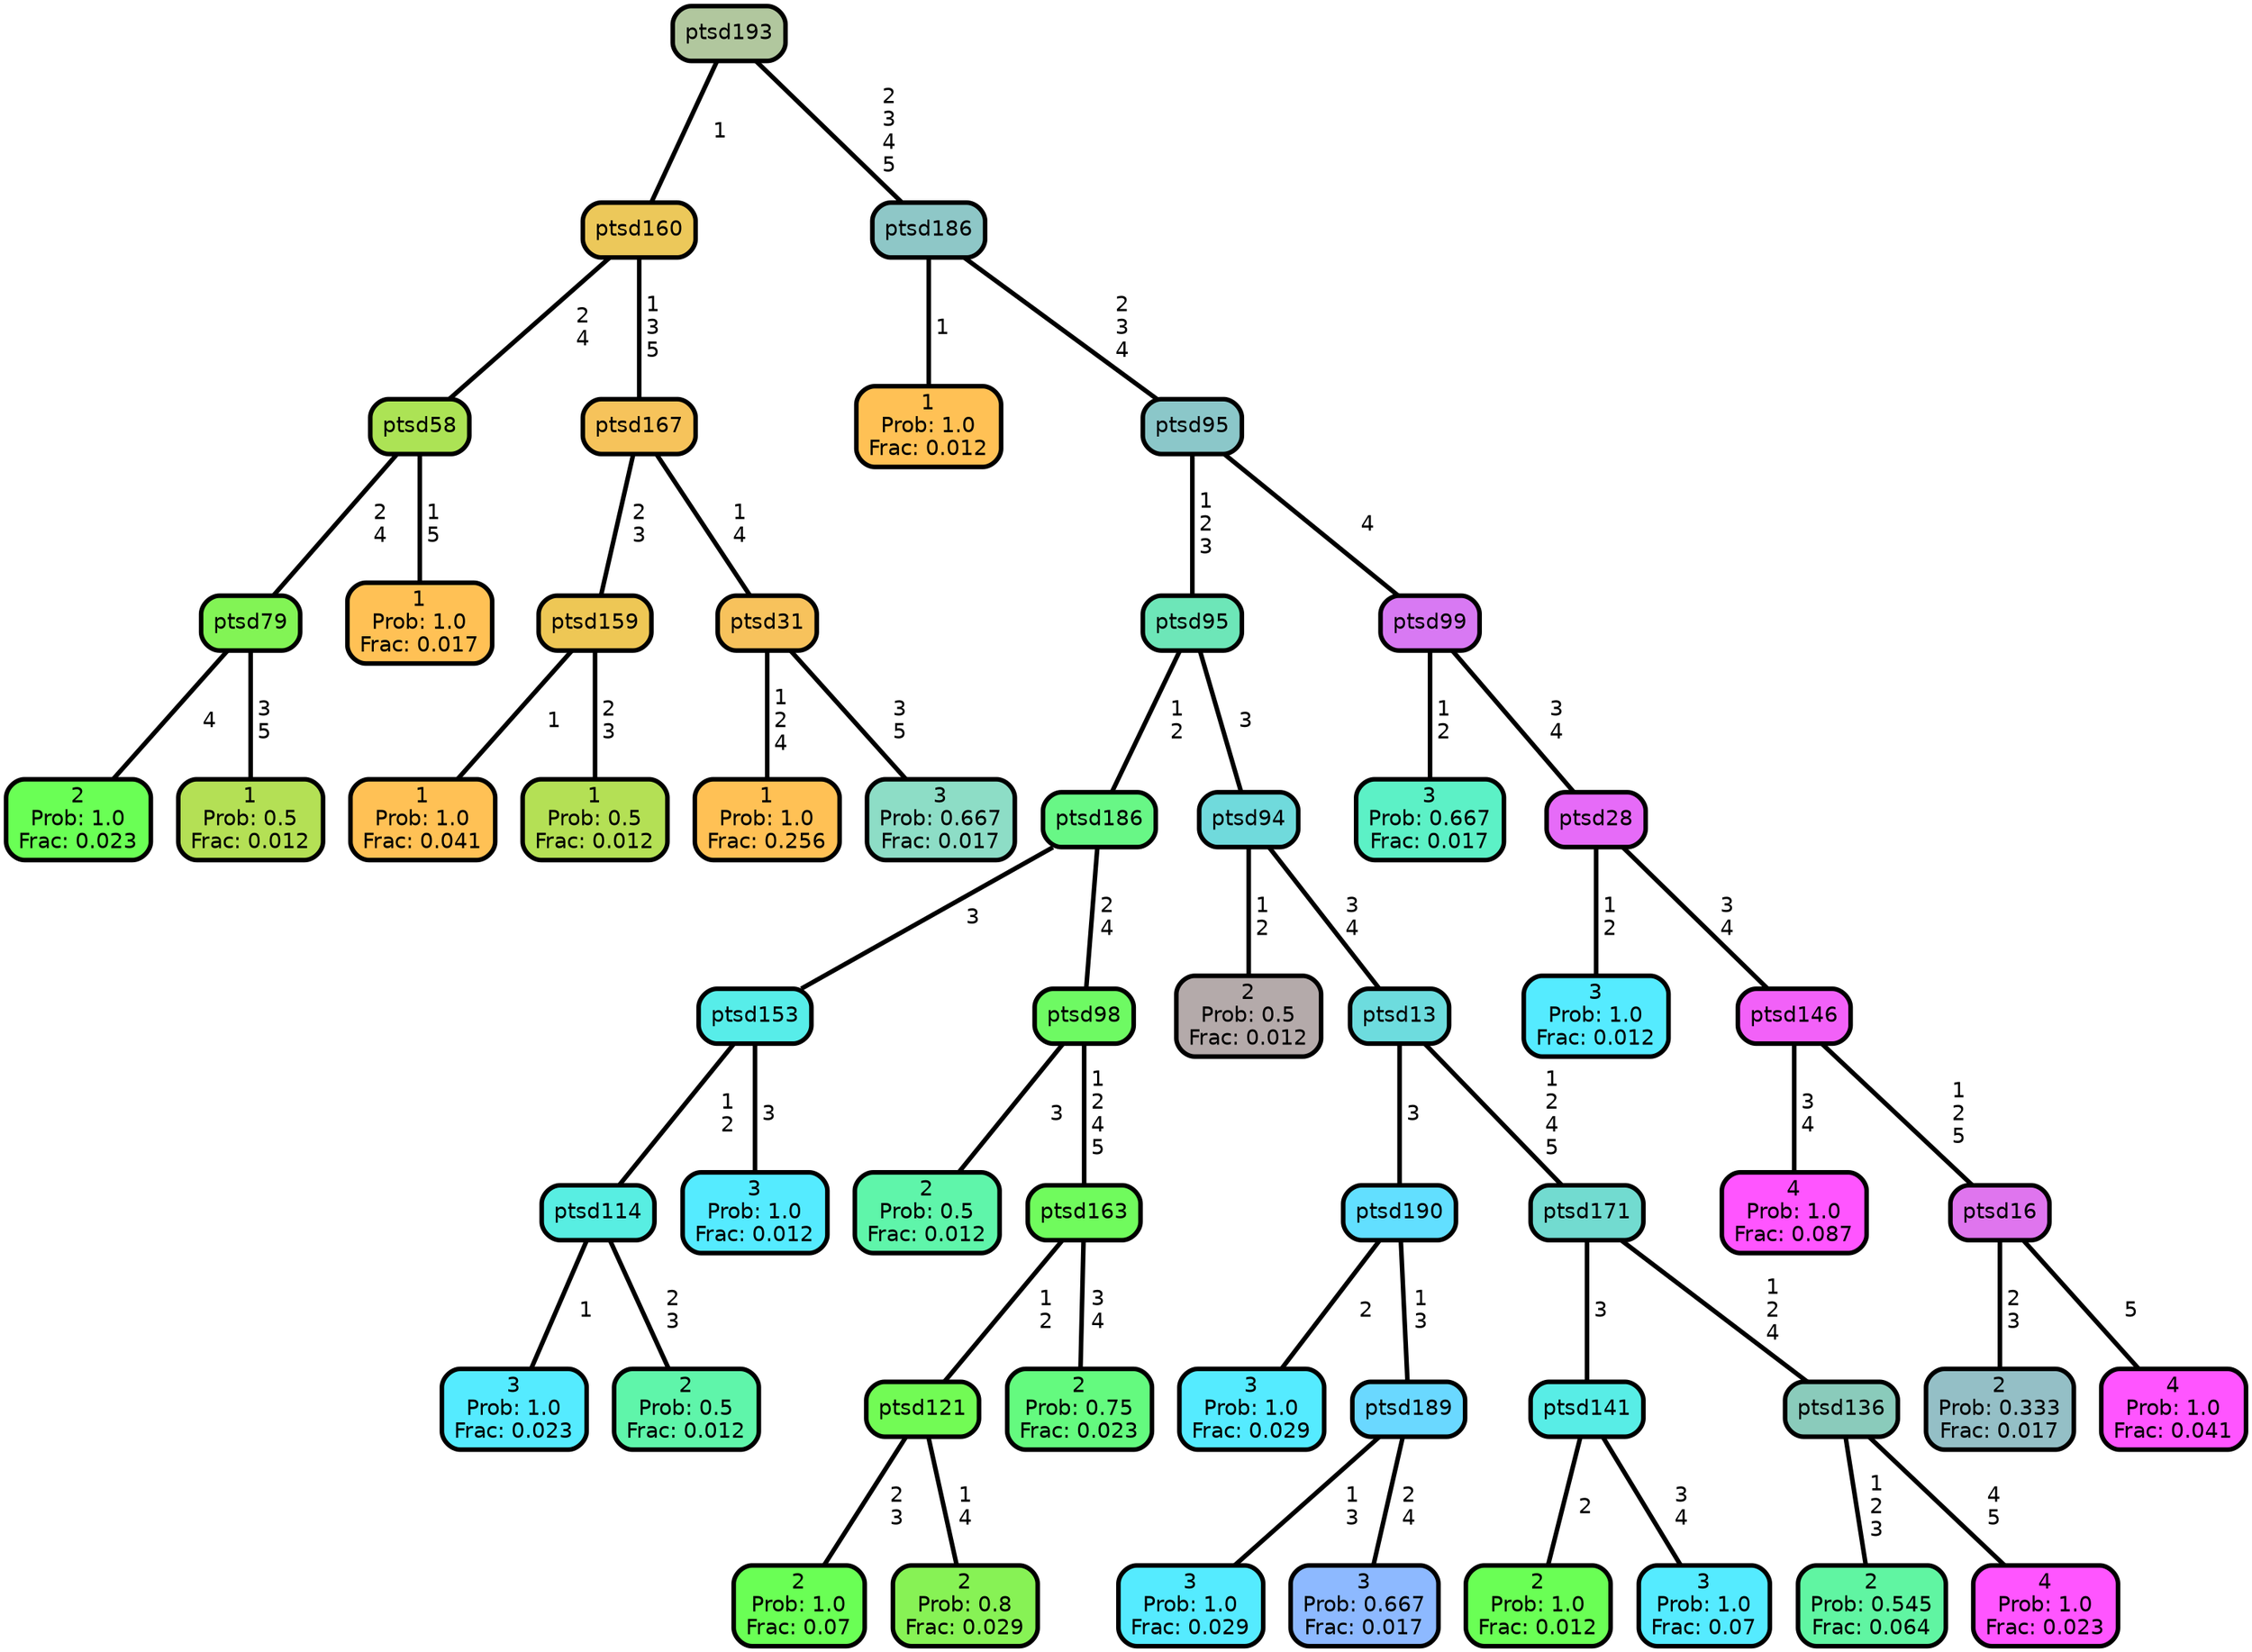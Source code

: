 graph Tree {
node [shape=box, style="filled, rounded",color="black",penwidth="3",fontcolor="black",                 fontname=helvetica] ;
graph [ranksep="0 equally", splines=straight,                 bgcolor=transparent, dpi=200] ;
edge [fontname=helvetica, color=black] ;
0 [label="2
Prob: 1.0
Frac: 0.023", fillcolor="#6aff55"] ;
1 [label="ptsd79", fillcolor="#82f455"] ;
2 [label="1
Prob: 0.5
Frac: 0.012", fillcolor="#b4e055"] ;
3 [label="ptsd58", fillcolor="#ace355"] ;
4 [label="1
Prob: 1.0
Frac: 0.017", fillcolor="#ffc155"] ;
5 [label="ptsd160", fillcolor="#ecc85a"] ;
6 [label="1
Prob: 1.0
Frac: 0.041", fillcolor="#ffc155"] ;
7 [label="ptsd159", fillcolor="#eec755"] ;
8 [label="1
Prob: 0.5
Frac: 0.012", fillcolor="#b4e055"] ;
9 [label="ptsd167", fillcolor="#f6c35b"] ;
10 [label="1
Prob: 1.0
Frac: 0.256", fillcolor="#ffc155"] ;
11 [label="ptsd31", fillcolor="#f7c25c"] ;
12 [label="3
Prob: 0.667
Frac: 0.017", fillcolor="#8dddc6"] ;
13 [label="ptsd193", fillcolor="#b1c79e"] ;
14 [label="1
Prob: 1.0
Frac: 0.012", fillcolor="#ffc155"] ;
15 [label="ptsd186", fillcolor="#8ec7c7"] ;
16 [label="3
Prob: 1.0
Frac: 0.023", fillcolor="#55ebff"] ;
17 [label="ptsd114", fillcolor="#58eee2"] ;
18 [label="2
Prob: 0.5
Frac: 0.012", fillcolor="#5ff5aa"] ;
19 [label="ptsd153", fillcolor="#57ede9"] ;
20 [label="3
Prob: 1.0
Frac: 0.012", fillcolor="#55ebff"] ;
21 [label="ptsd186", fillcolor="#68f786"] ;
22 [label="2
Prob: 0.5
Frac: 0.012", fillcolor="#5ff5aa"] ;
23 [label="ptsd98", fillcolor="#6efa63"] ;
24 [label="2
Prob: 1.0
Frac: 0.07", fillcolor="#6aff55"] ;
25 [label="ptsd121", fillcolor="#72fb55"] ;
26 [label="2
Prob: 0.8
Frac: 0.029", fillcolor="#87f255"] ;
27 [label="ptsd163", fillcolor="#70fb5d"] ;
28 [label="2
Prob: 0.75
Frac: 0.023", fillcolor="#64fa7f"] ;
29 [label="ptsd95", fillcolor="#6de6b8"] ;
30 [label="2
Prob: 0.5
Frac: 0.012", fillcolor="#b4aaaa"] ;
31 [label="ptsd94", fillcolor="#70dadc"] ;
32 [label="3
Prob: 1.0
Frac: 0.029", fillcolor="#55ebff"] ;
33 [label="ptsd190", fillcolor="#62dfff"] ;
34 [label="3
Prob: 1.0
Frac: 0.029", fillcolor="#55ebff"] ;
35 [label="ptsd189", fillcolor="#6ad8ff"] ;
36 [label="3
Prob: 0.667
Frac: 0.017", fillcolor="#8db9ff"] ;
37 [label="ptsd13", fillcolor="#6ddcde"] ;
38 [label="2
Prob: 1.0
Frac: 0.012", fillcolor="#6aff55"] ;
39 [label="ptsd141", fillcolor="#58ede6"] ;
40 [label="3
Prob: 1.0
Frac: 0.07", fillcolor="#55ebff"] ;
41 [label="ptsd171", fillcolor="#72dbd0"] ;
42 [label="2
Prob: 0.545
Frac: 0.064", fillcolor="#60f5a2"] ;
43 [label="ptsd136", fillcolor="#8acbbb"] ;
44 [label="4
Prob: 1.0
Frac: 0.023", fillcolor="#ff55ff"] ;
45 [label="ptsd95", fillcolor="#8bc7c9"] ;
46 [label="3
Prob: 0.667
Frac: 0.017", fillcolor="#5cf1c6"] ;
47 [label="ptsd99", fillcolor="#d879f3"] ;
48 [label="3
Prob: 1.0
Frac: 0.012", fillcolor="#55ebff"] ;
49 [label="ptsd28", fillcolor="#e66bf8"] ;
50 [label="4
Prob: 1.0
Frac: 0.087", fillcolor="#ff55ff"] ;
51 [label="ptsd146", fillcolor="#f261f8"] ;
52 [label="2
Prob: 0.333
Frac: 0.017", fillcolor="#94bfc6"] ;
53 [label="ptsd16", fillcolor="#df75ee"] ;
54 [label="4
Prob: 1.0
Frac: 0.041", fillcolor="#ff55ff"] ;
1 -- 0 [label=" 4",penwidth=3] ;
1 -- 2 [label=" 3\n 5",penwidth=3] ;
3 -- 1 [label=" 2\n 4",penwidth=3] ;
3 -- 4 [label=" 1\n 5",penwidth=3] ;
5 -- 3 [label=" 2\n 4",penwidth=3] ;
5 -- 9 [label=" 1\n 3\n 5",penwidth=3] ;
7 -- 6 [label=" 1",penwidth=3] ;
7 -- 8 [label=" 2\n 3",penwidth=3] ;
9 -- 7 [label=" 2\n 3",penwidth=3] ;
9 -- 11 [label=" 1\n 4",penwidth=3] ;
11 -- 10 [label=" 1\n 2\n 4",penwidth=3] ;
11 -- 12 [label=" 3\n 5",penwidth=3] ;
13 -- 5 [label=" 1",penwidth=3] ;
13 -- 15 [label=" 2\n 3\n 4\n 5",penwidth=3] ;
15 -- 14 [label=" 1",penwidth=3] ;
15 -- 45 [label=" 2\n 3\n 4",penwidth=3] ;
17 -- 16 [label=" 1",penwidth=3] ;
17 -- 18 [label=" 2\n 3",penwidth=3] ;
19 -- 17 [label=" 1\n 2",penwidth=3] ;
19 -- 20 [label=" 3",penwidth=3] ;
21 -- 19 [label=" 3",penwidth=3] ;
21 -- 23 [label=" 2\n 4",penwidth=3] ;
23 -- 22 [label=" 3",penwidth=3] ;
23 -- 27 [label=" 1\n 2\n 4\n 5",penwidth=3] ;
25 -- 24 [label=" 2\n 3",penwidth=3] ;
25 -- 26 [label=" 1\n 4",penwidth=3] ;
27 -- 25 [label=" 1\n 2",penwidth=3] ;
27 -- 28 [label=" 3\n 4",penwidth=3] ;
29 -- 21 [label=" 1\n 2",penwidth=3] ;
29 -- 31 [label=" 3",penwidth=3] ;
31 -- 30 [label=" 1\n 2",penwidth=3] ;
31 -- 37 [label=" 3\n 4",penwidth=3] ;
33 -- 32 [label=" 2",penwidth=3] ;
33 -- 35 [label=" 1\n 3",penwidth=3] ;
35 -- 34 [label=" 1\n 3",penwidth=3] ;
35 -- 36 [label=" 2\n 4",penwidth=3] ;
37 -- 33 [label=" 3",penwidth=3] ;
37 -- 41 [label=" 1\n 2\n 4\n 5",penwidth=3] ;
39 -- 38 [label=" 2",penwidth=3] ;
39 -- 40 [label=" 3\n 4",penwidth=3] ;
41 -- 39 [label=" 3",penwidth=3] ;
41 -- 43 [label=" 1\n 2\n 4",penwidth=3] ;
43 -- 42 [label=" 1\n 2\n 3",penwidth=3] ;
43 -- 44 [label=" 4\n 5",penwidth=3] ;
45 -- 29 [label=" 1\n 2\n 3",penwidth=3] ;
45 -- 47 [label=" 4",penwidth=3] ;
47 -- 46 [label=" 1\n 2",penwidth=3] ;
47 -- 49 [label=" 3\n 4",penwidth=3] ;
49 -- 48 [label=" 1\n 2",penwidth=3] ;
49 -- 51 [label=" 3\n 4",penwidth=3] ;
51 -- 50 [label=" 3\n 4",penwidth=3] ;
51 -- 53 [label=" 1\n 2\n 5",penwidth=3] ;
53 -- 52 [label=" 2\n 3",penwidth=3] ;
53 -- 54 [label=" 5",penwidth=3] ;
{rank = same;}}